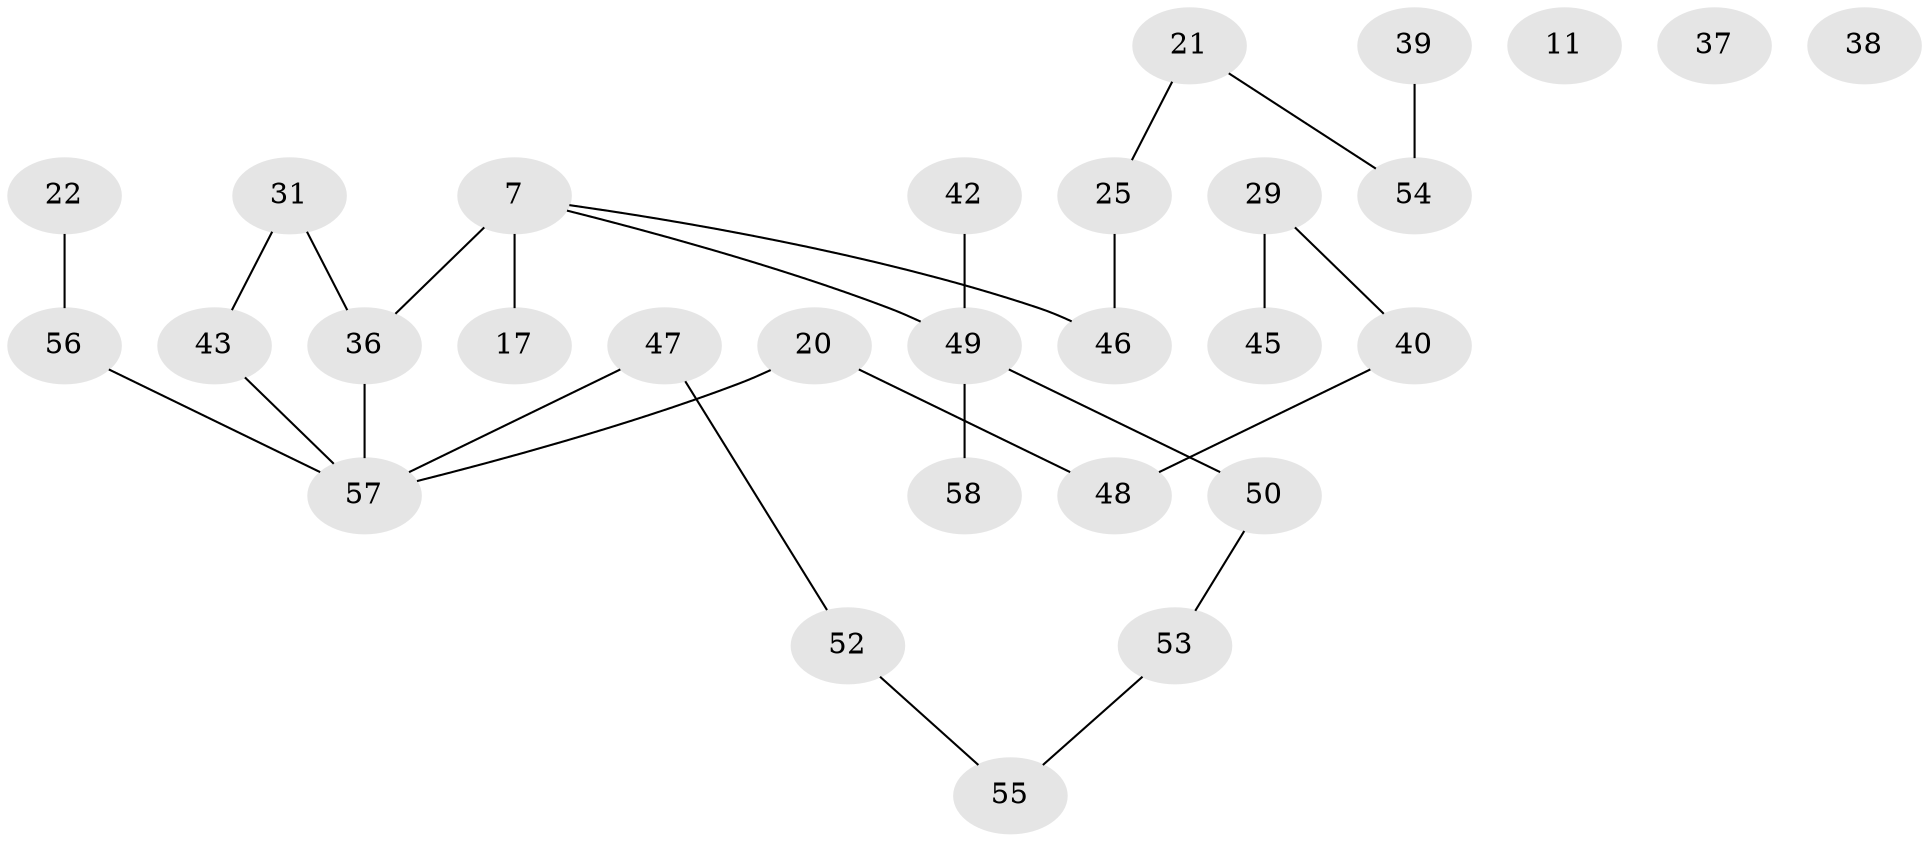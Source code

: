 // original degree distribution, {2: 0.5689655172413793, 1: 0.15517241379310345, 5: 0.05172413793103448, 3: 0.1724137931034483, 0: 0.05172413793103448}
// Generated by graph-tools (version 1.1) at 2025/43/03/04/25 21:43:57]
// undirected, 29 vertices, 27 edges
graph export_dot {
graph [start="1"]
  node [color=gray90,style=filled];
  7;
  11;
  17;
  20;
  21;
  22;
  25;
  29;
  31;
  36 [super="+10"];
  37;
  38;
  39;
  40;
  42;
  43;
  45 [super="+18"];
  46;
  47;
  48;
  49 [super="+1+34"];
  50 [super="+6+15"];
  52 [super="+35+44+14"];
  53;
  54 [super="+3+19"];
  55 [super="+27+51"];
  56 [super="+16"];
  57 [super="+8+12"];
  58 [super="+41"];
  7 -- 17;
  7 -- 36 [weight=2];
  7 -- 46;
  7 -- 49;
  20 -- 48;
  20 -- 57;
  21 -- 25;
  21 -- 54;
  22 -- 56;
  25 -- 46;
  29 -- 40;
  29 -- 45;
  31 -- 43;
  31 -- 36;
  36 -- 57;
  39 -- 54;
  40 -- 48;
  42 -- 49;
  43 -- 57;
  47 -- 57;
  47 -- 52;
  49 -- 58 [weight=4];
  49 -- 50;
  50 -- 53;
  52 -- 55;
  53 -- 55;
  56 -- 57;
}
